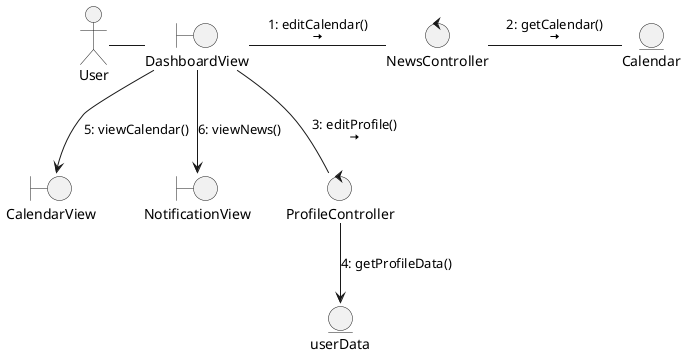 @startuml DiagramaDeColabDePerfil

actor User
boundary DashboardView
boundary CalendarView
boundary NotificationView
control NewsController
control ProfileController
entity userData
entity Calendar
User - DashboardView 
DashboardView --> CalendarView : 5: viewCalendar()
DashboardView --> NotificationView : 6: viewNews()
DashboardView - NewsController : 1: editCalendar()\n<&arrow-right>
DashboardView -- ProfileController : 3: editProfile()\n<&arrow-right>
ProfileController --> userData : 4: getProfileData()
NewsController - Calendar : 2: getCalendar()\n<&arrow-right>
@enduml
